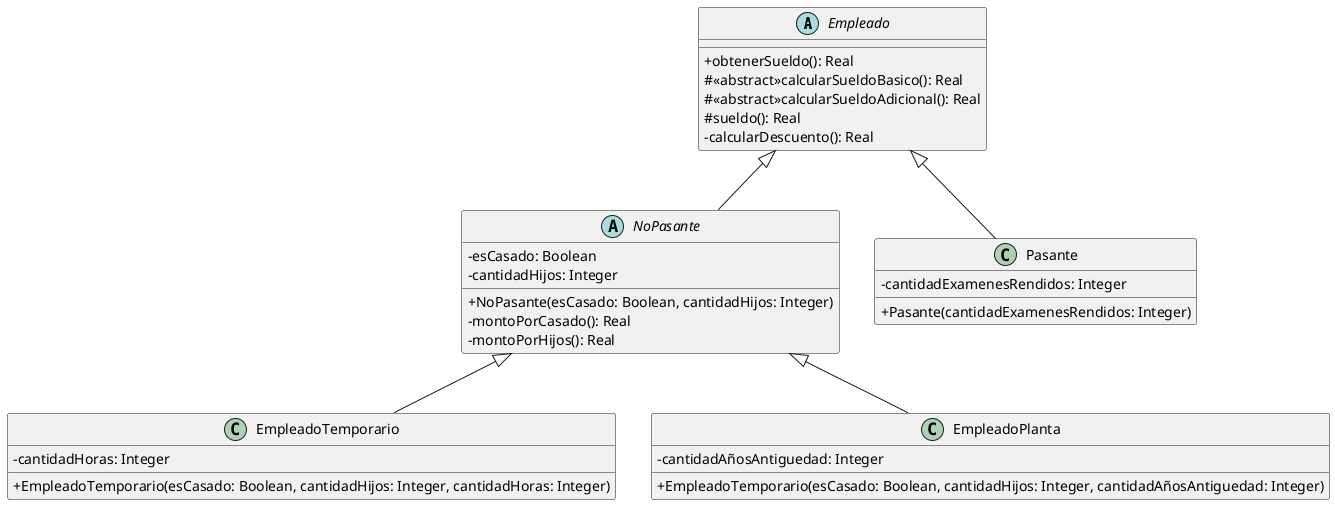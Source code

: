 @startuml

skinparam classAttributeIconSize 0

abstract class Empleado {
+obtenerSueldo(): Real
#<<abstract>>calcularSueldoBasico(): Real
#<<abstract>>calcularSueldoAdicional(): Real
#sueldo(): Real
-calcularDescuento(): Real
}

abstract class NoPasante extends Empleado {
-esCasado: Boolean
-cantidadHijos: Integer
+NoPasante(esCasado: Boolean, cantidadHijos: Integer)
-montoPorCasado(): Real
-montoPorHijos(): Real
}

class Pasante extends Empleado {
-cantidadExamenesRendidos: Integer
+Pasante(cantidadExamenesRendidos: Integer)
}

class EmpleadoTemporario extends NoPasante {
-cantidadHoras: Integer
+EmpleadoTemporario(esCasado: Boolean, cantidadHijos: Integer, cantidadHoras: Integer)
}

class EmpleadoPlanta extends NoPasante {
-cantidadAñosAntiguedad: Integer
+EmpleadoTemporario(esCasado: Boolean, cantidadHijos: Integer, cantidadAñosAntiguedad: Integer)
}

@enduml
